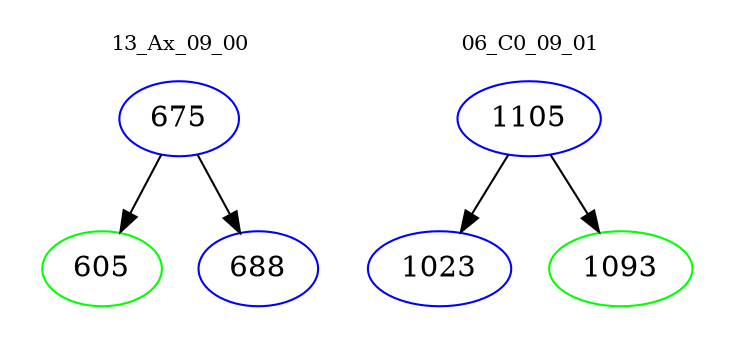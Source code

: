 digraph{
subgraph cluster_0 {
color = white
label = "13_Ax_09_00";
fontsize=10;
T0_675 [label="675", color="blue"]
T0_675 -> T0_605 [color="black"]
T0_605 [label="605", color="green"]
T0_675 -> T0_688 [color="black"]
T0_688 [label="688", color="blue"]
}
subgraph cluster_1 {
color = white
label = "06_C0_09_01";
fontsize=10;
T1_1105 [label="1105", color="blue"]
T1_1105 -> T1_1023 [color="black"]
T1_1023 [label="1023", color="blue"]
T1_1105 -> T1_1093 [color="black"]
T1_1093 [label="1093", color="green"]
}
}
